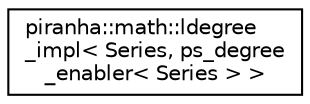 digraph "Graphical Class Hierarchy"
{
  edge [fontname="Helvetica",fontsize="10",labelfontname="Helvetica",labelfontsize="10"];
  node [fontname="Helvetica",fontsize="10",shape=record];
  rankdir="LR";
  Node0 [label="piranha::math::ldegree\l_impl\< Series, ps_degree\l_enabler\< Series \> \>",height=0.2,width=0.4,color="black", fillcolor="white", style="filled",URL="$structpiranha_1_1math_1_1ldegree__impl_3_01_series_00_01ps__degree__enabler_3_01_series_01_4_01_4.html",tooltip="Specialisation of the piranha::math::ldegree() functor for instances of piranha::power_series. "];
}
